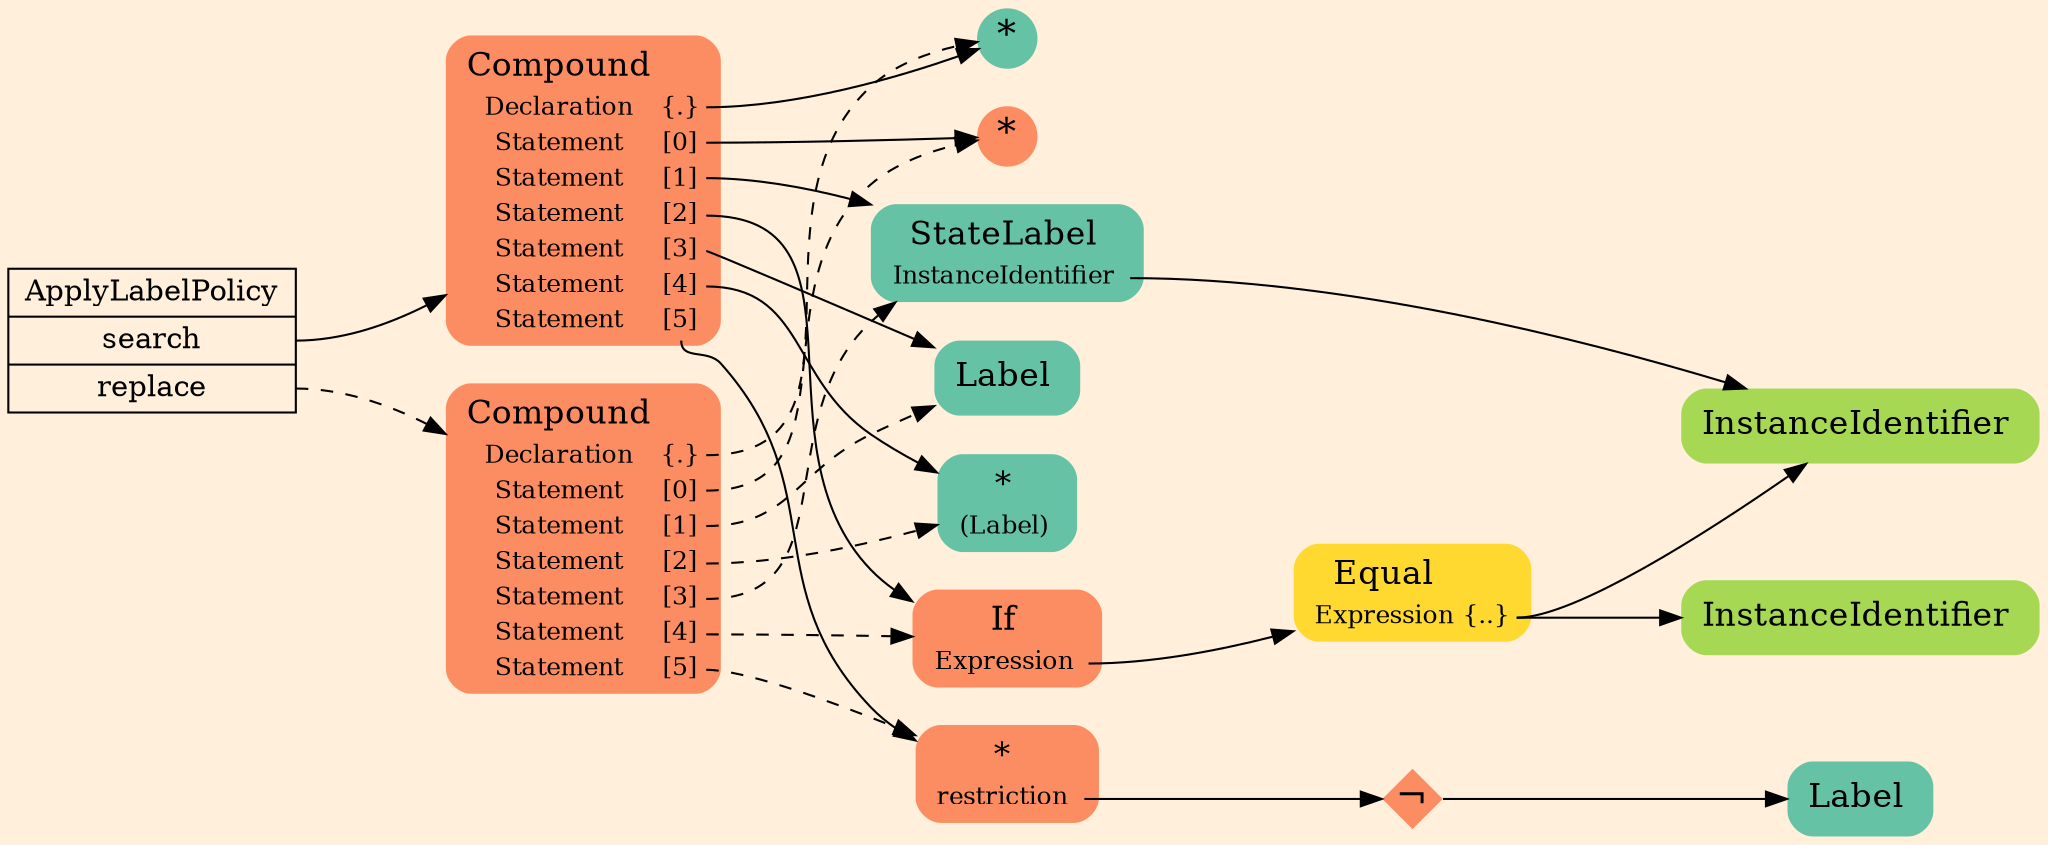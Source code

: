 digraph Inferno {
graph [
rankdir = "LR"
ranksep = 1.0
size = "14,20"
bgcolor = antiquewhite1
color = black
fontcolor = black
];
node [
];
"CR#P81-0" [
shape = "record"
fillcolor = antiquewhite1
label = "<fixed> ApplyLabelPolicy | <port0> search | <port1> replace"
style = "filled"
fontsize = "14"
color = black
fontcolor = black
];
"#B-2-1493" [
shape = "plaintext"
fillcolor = "/set28/2"
label = <<TABLE BORDER="0" CELLBORDER="0" CELLSPACING="0">
 <TR>
  <TD><FONT POINT-SIZE="16.0">Compound</FONT></TD>
  <TD></TD>
 </TR>
 <TR>
  <TD>Declaration</TD>
  <TD PORT="port0">{.}</TD>
 </TR>
 <TR>
  <TD>Statement</TD>
  <TD PORT="port1">[0]</TD>
 </TR>
 <TR>
  <TD>Statement</TD>
  <TD PORT="port2">[1]</TD>
 </TR>
 <TR>
  <TD>Statement</TD>
  <TD PORT="port3">[2]</TD>
 </TR>
 <TR>
  <TD>Statement</TD>
  <TD PORT="port4">[3]</TD>
 </TR>
 <TR>
  <TD>Statement</TD>
  <TD PORT="port5">[4]</TD>
 </TR>
 <TR>
  <TD>Statement</TD>
  <TD PORT="port6">[5]</TD>
 </TR>
</TABLE>>
style = "rounded,filled"
fontsize = "12"
];
"#B-2-1496" [
shape = "circle"
fillcolor = "/set28/1"
label = <*>
style = "filled"
fontsize = "18"
penwidth = 0.0
fixedsize = true
width = 0.4
height = 0.4
];
"#B-2-1497" [
shape = "circle"
fillcolor = "/set28/2"
label = <*>
style = "filled"
fontsize = "18"
penwidth = 0.0
fixedsize = true
width = 0.4
height = 0.4
];
"#B-2-1499" [
shape = "plaintext"
fillcolor = "/set28/1"
label = <<TABLE BORDER="0" CELLBORDER="0" CELLSPACING="0">
 <TR>
  <TD><FONT POINT-SIZE="16.0">StateLabel</FONT></TD>
  <TD></TD>
 </TR>
 <TR>
  <TD>InstanceIdentifier</TD>
  <TD PORT="port0"></TD>
 </TR>
</TABLE>>
style = "rounded,filled"
fontsize = "12"
];
"#B-2-1506" [
shape = "plaintext"
fillcolor = "/set28/5"
label = <<TABLE BORDER="0" CELLBORDER="0" CELLSPACING="0">
 <TR>
  <TD><FONT POINT-SIZE="16.0">InstanceIdentifier</FONT></TD>
  <TD></TD>
 </TR>
</TABLE>>
style = "rounded,filled"
fontsize = "12"
];
"#B-2-1502" [
shape = "plaintext"
fillcolor = "/set28/2"
label = <<TABLE BORDER="0" CELLBORDER="0" CELLSPACING="0">
 <TR>
  <TD><FONT POINT-SIZE="16.0">If</FONT></TD>
  <TD></TD>
 </TR>
 <TR>
  <TD>Expression</TD>
  <TD PORT="port0"></TD>
 </TR>
</TABLE>>
style = "rounded,filled"
fontsize = "12"
];
"#B-2-1503" [
shape = "plaintext"
fillcolor = "/set28/6"
label = <<TABLE BORDER="0" CELLBORDER="0" CELLSPACING="0">
 <TR>
  <TD><FONT POINT-SIZE="16.0">Equal</FONT></TD>
  <TD></TD>
 </TR>
 <TR>
  <TD>Expression</TD>
  <TD PORT="port0">{..}</TD>
 </TR>
</TABLE>>
style = "rounded,filled"
fontsize = "12"
];
"#B-2-1505" [
shape = "plaintext"
fillcolor = "/set28/5"
label = <<TABLE BORDER="0" CELLBORDER="0" CELLSPACING="0">
 <TR>
  <TD><FONT POINT-SIZE="16.0">InstanceIdentifier</FONT></TD>
  <TD></TD>
 </TR>
</TABLE>>
style = "rounded,filled"
fontsize = "12"
];
"#B-2-1500" [
shape = "plaintext"
fillcolor = "/set28/1"
label = <<TABLE BORDER="0" CELLBORDER="0" CELLSPACING="0">
 <TR>
  <TD><FONT POINT-SIZE="16.0">Label</FONT></TD>
  <TD></TD>
 </TR>
</TABLE>>
style = "rounded,filled"
fontsize = "12"
];
"#B-2-1507" [
shape = "plaintext"
fillcolor = "/set28/1"
label = <<TABLE BORDER="0" CELLBORDER="0" CELLSPACING="0">
 <TR>
  <TD><FONT POINT-SIZE="16.0">*</FONT></TD>
  <TD></TD>
 </TR>
 <TR>
  <TD>(Label)</TD>
  <TD PORT="port0"></TD>
 </TR>
</TABLE>>
style = "rounded,filled"
fontsize = "12"
];
"#B-2-1498" [
shape = "plaintext"
fillcolor = "/set28/2"
label = <<TABLE BORDER="0" CELLBORDER="0" CELLSPACING="0">
 <TR>
  <TD><FONT POINT-SIZE="16.0">*</FONT></TD>
  <TD></TD>
 </TR>
 <TR>
  <TD>restriction</TD>
  <TD PORT="port0"></TD>
 </TR>
</TABLE>>
style = "rounded,filled"
fontsize = "12"
];
"#B-2-1504" [
shape = "diamond"
fillcolor = "/set28/2"
label = <¬>
style = "filled"
fontsize = "18"
penwidth = 0.0
fixedsize = true
width = 0.4
height = 0.4
];
"#B-2-1501" [
shape = "plaintext"
fillcolor = "/set28/1"
label = <<TABLE BORDER="0" CELLBORDER="0" CELLSPACING="0">
 <TR>
  <TD><FONT POINT-SIZE="16.0">Label</FONT></TD>
  <TD></TD>
 </TR>
</TABLE>>
style = "rounded,filled"
fontsize = "12"
];
"#B-2-1494" [
shape = "plaintext"
fillcolor = "/set28/2"
label = <<TABLE BORDER="0" CELLBORDER="0" CELLSPACING="0">
 <TR>
  <TD><FONT POINT-SIZE="16.0">Compound</FONT></TD>
  <TD></TD>
 </TR>
 <TR>
  <TD>Declaration</TD>
  <TD PORT="port0">{.}</TD>
 </TR>
 <TR>
  <TD>Statement</TD>
  <TD PORT="port1">[0]</TD>
 </TR>
 <TR>
  <TD>Statement</TD>
  <TD PORT="port2">[1]</TD>
 </TR>
 <TR>
  <TD>Statement</TD>
  <TD PORT="port3">[2]</TD>
 </TR>
 <TR>
  <TD>Statement</TD>
  <TD PORT="port4">[3]</TD>
 </TR>
 <TR>
  <TD>Statement</TD>
  <TD PORT="port5">[4]</TD>
 </TR>
 <TR>
  <TD>Statement</TD>
  <TD PORT="port6">[5]</TD>
 </TR>
</TABLE>>
style = "rounded,filled"
fontsize = "12"
];
"CR#P81-0":port0 -> "#B-2-1493" [style="solid"
color = black
fontcolor = black
];
"CR#P81-0":port1 -> "#B-2-1494" [style="dashed"
color = black
fontcolor = black
];
"#B-2-1493":port0 -> "#B-2-1496" [style="solid"
color = black
fontcolor = black
];
"#B-2-1493":port1 -> "#B-2-1497" [style="solid"
color = black
fontcolor = black
];
"#B-2-1493":port2 -> "#B-2-1499" [style="solid"
color = black
fontcolor = black
];
"#B-2-1493":port3 -> "#B-2-1502" [style="solid"
color = black
fontcolor = black
];
"#B-2-1493":port4 -> "#B-2-1500" [style="solid"
color = black
fontcolor = black
];
"#B-2-1493":port5 -> "#B-2-1507" [style="solid"
color = black
fontcolor = black
];
"#B-2-1493":port6 -> "#B-2-1498" [style="solid"
color = black
fontcolor = black
];
"#B-2-1499":port0 -> "#B-2-1506" [style="solid"
color = black
fontcolor = black
];
"#B-2-1502":port0 -> "#B-2-1503" [style="solid"
color = black
fontcolor = black
];
"#B-2-1503":port0 -> "#B-2-1505" [style="solid"
color = black
fontcolor = black
];
"#B-2-1503":port0 -> "#B-2-1506" [style="solid"
color = black
fontcolor = black
];
"#B-2-1498":port0 -> "#B-2-1504" [style="solid"
color = black
fontcolor = black
];
"#B-2-1504" -> "#B-2-1501" [style="solid"
color = black
fontcolor = black
];
"#B-2-1494":port0 -> "#B-2-1496" [style="dashed"
color = black
fontcolor = black
];
"#B-2-1494":port1 -> "#B-2-1497" [style="dashed"
color = black
fontcolor = black
];
"#B-2-1494":port2 -> "#B-2-1500" [style="dashed"
color = black
fontcolor = black
];
"#B-2-1494":port3 -> "#B-2-1507" [style="dashed"
color = black
fontcolor = black
];
"#B-2-1494":port4 -> "#B-2-1499" [style="dashed"
color = black
fontcolor = black
];
"#B-2-1494":port5 -> "#B-2-1502" [style="dashed"
color = black
fontcolor = black
];
"#B-2-1494":port6 -> "#B-2-1498" [style="dashed"
color = black
fontcolor = black
];
}
